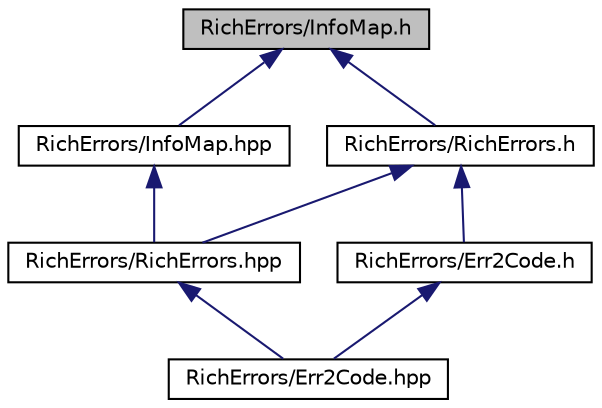 digraph "RichErrors/InfoMap.h"
{
 // LATEX_PDF_SIZE
  edge [fontname="Helvetica",fontsize="10",labelfontname="Helvetica",labelfontsize="10"];
  node [fontname="Helvetica",fontsize="10",shape=record];
  Node1 [label="RichErrors/InfoMap.h",height=0.2,width=0.4,color="black", fillcolor="grey75", style="filled", fontcolor="black",tooltip="A key-value map with string keys and POD values."];
  Node1 -> Node2 [dir="back",color="midnightblue",fontsize="10",style="solid",fontname="Helvetica"];
  Node2 [label="RichErrors/InfoMap.hpp",height=0.2,width=0.4,color="black", fillcolor="white", style="filled",URL="$InfoMap_8hpp.html",tooltip="Header-only C++ interface for error info maps."];
  Node2 -> Node3 [dir="back",color="midnightblue",fontsize="10",style="solid",fontname="Helvetica"];
  Node3 [label="RichErrors/RichErrors.hpp",height=0.2,width=0.4,color="black", fillcolor="white", style="filled",URL="$RichErrors_8hpp.html",tooltip="Header-only C++ interface for the RichErrors library."];
  Node3 -> Node4 [dir="back",color="midnightblue",fontsize="10",style="solid",fontname="Helvetica"];
  Node4 [label="RichErrors/Err2Code.hpp",height=0.2,width=0.4,color="black", fillcolor="white", style="filled",URL="$Err2Code_8hpp.html",tooltip="Header-only C++ interface for Err2Code."];
  Node1 -> Node5 [dir="back",color="midnightblue",fontsize="10",style="solid",fontname="Helvetica"];
  Node5 [label="RichErrors/RichErrors.h",height=0.2,width=0.4,color="black", fillcolor="white", style="filled",URL="$RichErrors_8h.html",tooltip="Public header for the RichErrors library."];
  Node5 -> Node6 [dir="back",color="midnightblue",fontsize="10",style="solid",fontname="Helvetica"];
  Node6 [label="RichErrors/Err2Code.h",height=0.2,width=0.4,color="black", fillcolor="white", style="filled",URL="$Err2Code_8h.html",tooltip="Public header for Error2Code library."];
  Node6 -> Node4 [dir="back",color="midnightblue",fontsize="10",style="solid",fontname="Helvetica"];
  Node5 -> Node3 [dir="back",color="midnightblue",fontsize="10",style="solid",fontname="Helvetica"];
}
